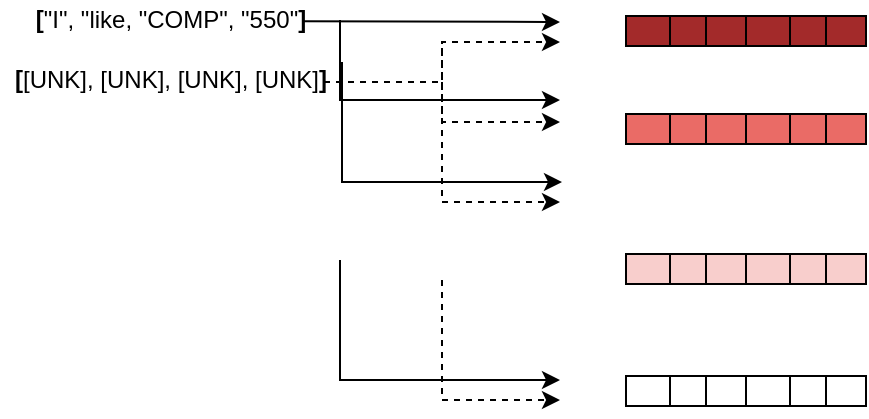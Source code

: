 <mxfile version="16.0.0" type="github">
  <diagram id="QT5HXqcPdxw1ZhrNKC44" name="Page-1">
    <mxGraphModel dx="474" dy="251" grid="1" gridSize="10" guides="1" tooltips="1" connect="1" arrows="1" fold="1" page="1" pageScale="1" pageWidth="850" pageHeight="1100" math="0" shadow="0">
      <root>
        <mxCell id="0" />
        <mxCell id="1" parent="0" />
        <mxCell id="CAJ3K_saDDMzuhq5K5YT-2" value="&lt;b&gt;[&lt;/b&gt;&quot;I&quot;, &quot;like, &quot;COMP&quot;, &quot;550&quot;&lt;b&gt;]&lt;/b&gt;" style="text;html=1;align=center;verticalAlign=middle;resizable=0;points=[];autosize=1;strokeColor=none;fillColor=none;" vertex="1" parent="1">
          <mxGeometry x="20" y="60" width="150" height="20" as="geometry" />
        </mxCell>
        <mxCell id="CAJ3K_saDDMzuhq5K5YT-3" value="&lt;b&gt;[&lt;/b&gt;[UNK], [UNK], [UNK], [UNK]&lt;b&gt;]&lt;/b&gt;" style="text;html=1;align=center;verticalAlign=middle;resizable=0;points=[];autosize=1;strokeColor=none;fillColor=none;" vertex="1" parent="1">
          <mxGeometry x="10" y="90" width="170" height="20" as="geometry" />
        </mxCell>
        <mxCell id="CAJ3K_saDDMzuhq5K5YT-6" value="" style="endArrow=classic;html=1;rounded=0;" edge="1" parent="1">
          <mxGeometry width="50" height="50" relative="1" as="geometry">
            <mxPoint x="161" y="70.6" as="sourcePoint" />
            <mxPoint x="290" y="71" as="targetPoint" />
            <Array as="points" />
          </mxGeometry>
        </mxCell>
        <mxCell id="CAJ3K_saDDMzuhq5K5YT-9" value="" style="edgeStyle=elbowEdgeStyle;elbow=vertical;endArrow=classic;html=1;rounded=0;" edge="1" parent="1">
          <mxGeometry width="50" height="50" relative="1" as="geometry">
            <mxPoint x="180" y="70" as="sourcePoint" />
            <mxPoint x="290" y="110" as="targetPoint" />
            <Array as="points">
              <mxPoint x="180" y="110" />
            </Array>
          </mxGeometry>
        </mxCell>
        <mxCell id="CAJ3K_saDDMzuhq5K5YT-10" value="" style="edgeStyle=elbowEdgeStyle;elbow=horizontal;endArrow=classic;html=1;rounded=0;dashed=1;" edge="1" parent="1">
          <mxGeometry width="50" height="50" relative="1" as="geometry">
            <mxPoint x="172" y="101" as="sourcePoint" />
            <mxPoint x="290" y="81" as="targetPoint" />
            <Array as="points" />
          </mxGeometry>
        </mxCell>
        <mxCell id="CAJ3K_saDDMzuhq5K5YT-12" value="" style="edgeStyle=segmentEdgeStyle;endArrow=classic;html=1;rounded=0;" edge="1" parent="1">
          <mxGeometry width="50" height="50" relative="1" as="geometry">
            <mxPoint x="181" y="91" as="sourcePoint" />
            <mxPoint x="291" y="151" as="targetPoint" />
            <Array as="points">
              <mxPoint x="181" y="151" />
              <mxPoint x="291" y="151" />
            </Array>
          </mxGeometry>
        </mxCell>
        <mxCell id="CAJ3K_saDDMzuhq5K5YT-78" value="" style="shape=table;startSize=0;container=1;collapsible=0;childLayout=tableLayout;fontFamily=Helvetica;fontSize=12;fontColor=default;strokeColor=default;fillColor=#A32A2A;" vertex="1" parent="1">
          <mxGeometry x="323" y="68" width="120" height="15" as="geometry" />
        </mxCell>
        <mxCell id="CAJ3K_saDDMzuhq5K5YT-79" value="" style="shape=partialRectangle;collapsible=0;dropTarget=0;pointerEvents=0;fillColor=none;top=0;left=0;bottom=0;right=0;points=[[0,0.5],[1,0.5]];portConstraint=eastwest;fontFamily=Helvetica;fontSize=12;fontColor=default;startSize=0;strokeColor=default;" vertex="1" parent="CAJ3K_saDDMzuhq5K5YT-78">
          <mxGeometry width="120" height="15" as="geometry" />
        </mxCell>
        <mxCell id="CAJ3K_saDDMzuhq5K5YT-80" value="" style="shape=partialRectangle;html=1;whiteSpace=wrap;connectable=0;overflow=hidden;fillColor=none;top=0;left=0;bottom=0;right=0;pointerEvents=1;fontFamily=Helvetica;fontSize=12;fontColor=default;startSize=0;strokeColor=default;" vertex="1" parent="CAJ3K_saDDMzuhq5K5YT-79">
          <mxGeometry width="22" height="15" as="geometry">
            <mxRectangle width="22" height="15" as="alternateBounds" />
          </mxGeometry>
        </mxCell>
        <mxCell id="CAJ3K_saDDMzuhq5K5YT-81" value="" style="shape=partialRectangle;html=1;whiteSpace=wrap;connectable=0;overflow=hidden;fillColor=none;top=0;left=0;bottom=0;right=0;pointerEvents=1;fontFamily=Helvetica;fontSize=12;fontColor=default;startSize=0;strokeColor=default;" vertex="1" parent="CAJ3K_saDDMzuhq5K5YT-79">
          <mxGeometry x="22" width="18" height="15" as="geometry">
            <mxRectangle width="18" height="15" as="alternateBounds" />
          </mxGeometry>
        </mxCell>
        <mxCell id="CAJ3K_saDDMzuhq5K5YT-82" value="" style="shape=partialRectangle;html=1;whiteSpace=wrap;connectable=0;overflow=hidden;fillColor=none;top=0;left=0;bottom=0;right=0;pointerEvents=1;fontFamily=Helvetica;fontSize=12;fontColor=default;startSize=0;strokeColor=default;" vertex="1" parent="CAJ3K_saDDMzuhq5K5YT-79">
          <mxGeometry x="40" width="20" height="15" as="geometry">
            <mxRectangle width="20" height="15" as="alternateBounds" />
          </mxGeometry>
        </mxCell>
        <mxCell id="CAJ3K_saDDMzuhq5K5YT-83" value="" style="shape=partialRectangle;html=1;whiteSpace=wrap;connectable=0;overflow=hidden;fillColor=none;top=0;left=0;bottom=0;right=0;pointerEvents=1;fontFamily=Helvetica;fontSize=12;fontColor=default;startSize=0;strokeColor=default;" vertex="1" parent="CAJ3K_saDDMzuhq5K5YT-79">
          <mxGeometry x="60" width="22" height="15" as="geometry">
            <mxRectangle width="22" height="15" as="alternateBounds" />
          </mxGeometry>
        </mxCell>
        <mxCell id="CAJ3K_saDDMzuhq5K5YT-84" value="" style="shape=partialRectangle;html=1;whiteSpace=wrap;connectable=0;overflow=hidden;fillColor=none;top=0;left=0;bottom=0;right=0;pointerEvents=1;fontFamily=Helvetica;fontSize=12;fontColor=default;startSize=0;strokeColor=default;" vertex="1" parent="CAJ3K_saDDMzuhq5K5YT-79">
          <mxGeometry x="82" width="18" height="15" as="geometry">
            <mxRectangle width="18" height="15" as="alternateBounds" />
          </mxGeometry>
        </mxCell>
        <mxCell id="CAJ3K_saDDMzuhq5K5YT-85" value="" style="shape=partialRectangle;html=1;whiteSpace=wrap;connectable=0;overflow=hidden;fillColor=none;top=0;left=0;bottom=0;right=0;pointerEvents=1;fontFamily=Helvetica;fontSize=12;fontColor=default;startSize=0;strokeColor=default;" vertex="1" parent="CAJ3K_saDDMzuhq5K5YT-79">
          <mxGeometry x="100" width="20" height="15" as="geometry">
            <mxRectangle width="20" height="15" as="alternateBounds" />
          </mxGeometry>
        </mxCell>
        <mxCell id="CAJ3K_saDDMzuhq5K5YT-87" value="" style="edgeStyle=elbowEdgeStyle;elbow=horizontal;endArrow=classic;html=1;rounded=0;dashed=1;" edge="1" parent="1">
          <mxGeometry width="50" height="50" relative="1" as="geometry">
            <mxPoint x="231" y="84" as="sourcePoint" />
            <mxPoint x="290" y="121" as="targetPoint" />
            <Array as="points">
              <mxPoint x="231" y="121" />
            </Array>
          </mxGeometry>
        </mxCell>
        <mxCell id="CAJ3K_saDDMzuhq5K5YT-88" value="" style="edgeStyle=elbowEdgeStyle;elbow=horizontal;endArrow=classic;html=1;rounded=0;dashed=1;" edge="1" parent="1">
          <mxGeometry width="50" height="50" relative="1" as="geometry">
            <mxPoint x="231" y="101.0" as="sourcePoint" />
            <mxPoint x="290" y="161" as="targetPoint" />
            <Array as="points">
              <mxPoint x="231" y="161" />
            </Array>
          </mxGeometry>
        </mxCell>
        <mxCell id="CAJ3K_saDDMzuhq5K5YT-89" value="" style="edgeStyle=elbowEdgeStyle;elbow=horizontal;endArrow=classic;html=1;rounded=0;dashed=1;" edge="1" parent="1">
          <mxGeometry width="50" height="50" relative="1" as="geometry">
            <mxPoint x="231" y="200" as="sourcePoint" />
            <mxPoint x="290.0" y="260" as="targetPoint" />
            <Array as="points">
              <mxPoint x="231" y="260" />
            </Array>
          </mxGeometry>
        </mxCell>
        <mxCell id="CAJ3K_saDDMzuhq5K5YT-90" value="" style="edgeStyle=segmentEdgeStyle;endArrow=classic;html=1;rounded=0;" edge="1" parent="1">
          <mxGeometry width="50" height="50" relative="1" as="geometry">
            <mxPoint x="180.0" y="190" as="sourcePoint" />
            <mxPoint x="290" y="250" as="targetPoint" />
            <Array as="points">
              <mxPoint x="180" y="250" />
              <mxPoint x="290" y="250" />
            </Array>
          </mxGeometry>
        </mxCell>
        <mxCell id="CAJ3K_saDDMzuhq5K5YT-116" value="" style="shape=table;startSize=0;container=1;collapsible=0;childLayout=tableLayout;fontFamily=Helvetica;fontSize=12;fontColor=default;strokeColor=default;fillColor=#EA6B66;" vertex="1" parent="1">
          <mxGeometry x="323" y="117" width="120" height="15" as="geometry" />
        </mxCell>
        <mxCell id="CAJ3K_saDDMzuhq5K5YT-117" value="" style="shape=partialRectangle;collapsible=0;dropTarget=0;pointerEvents=0;fillColor=none;top=0;left=0;bottom=0;right=0;points=[[0,0.5],[1,0.5]];portConstraint=eastwest;fontFamily=Helvetica;fontSize=12;fontColor=default;startSize=0;strokeColor=default;" vertex="1" parent="CAJ3K_saDDMzuhq5K5YT-116">
          <mxGeometry width="120" height="15" as="geometry" />
        </mxCell>
        <mxCell id="CAJ3K_saDDMzuhq5K5YT-118" value="&lt;br&gt;" style="shape=partialRectangle;html=1;whiteSpace=wrap;connectable=0;overflow=hidden;fillColor=none;top=0;left=0;bottom=0;right=0;pointerEvents=1;fontFamily=Helvetica;fontSize=12;fontColor=default;startSize=0;strokeColor=default;" vertex="1" parent="CAJ3K_saDDMzuhq5K5YT-117">
          <mxGeometry width="22" height="15" as="geometry">
            <mxRectangle width="22" height="15" as="alternateBounds" />
          </mxGeometry>
        </mxCell>
        <mxCell id="CAJ3K_saDDMzuhq5K5YT-119" value="" style="shape=partialRectangle;html=1;whiteSpace=wrap;connectable=0;overflow=hidden;fillColor=none;top=0;left=0;bottom=0;right=0;pointerEvents=1;fontFamily=Helvetica;fontSize=12;fontColor=default;startSize=0;strokeColor=default;" vertex="1" parent="CAJ3K_saDDMzuhq5K5YT-117">
          <mxGeometry x="22" width="18" height="15" as="geometry">
            <mxRectangle width="18" height="15" as="alternateBounds" />
          </mxGeometry>
        </mxCell>
        <mxCell id="CAJ3K_saDDMzuhq5K5YT-120" value="" style="shape=partialRectangle;html=1;whiteSpace=wrap;connectable=0;overflow=hidden;fillColor=none;top=0;left=0;bottom=0;right=0;pointerEvents=1;fontFamily=Helvetica;fontSize=12;fontColor=default;startSize=0;strokeColor=default;" vertex="1" parent="CAJ3K_saDDMzuhq5K5YT-117">
          <mxGeometry x="40" width="20" height="15" as="geometry">
            <mxRectangle width="20" height="15" as="alternateBounds" />
          </mxGeometry>
        </mxCell>
        <mxCell id="CAJ3K_saDDMzuhq5K5YT-121" value="" style="shape=partialRectangle;html=1;whiteSpace=wrap;connectable=0;overflow=hidden;fillColor=none;top=0;left=0;bottom=0;right=0;pointerEvents=1;fontFamily=Helvetica;fontSize=12;fontColor=default;startSize=0;strokeColor=default;" vertex="1" parent="CAJ3K_saDDMzuhq5K5YT-117">
          <mxGeometry x="60" width="22" height="15" as="geometry">
            <mxRectangle width="22" height="15" as="alternateBounds" />
          </mxGeometry>
        </mxCell>
        <mxCell id="CAJ3K_saDDMzuhq5K5YT-122" value="" style="shape=partialRectangle;html=1;whiteSpace=wrap;connectable=0;overflow=hidden;fillColor=none;top=0;left=0;bottom=0;right=0;pointerEvents=1;fontFamily=Helvetica;fontSize=12;fontColor=default;startSize=0;strokeColor=default;" vertex="1" parent="CAJ3K_saDDMzuhq5K5YT-117">
          <mxGeometry x="82" width="18" height="15" as="geometry">
            <mxRectangle width="18" height="15" as="alternateBounds" />
          </mxGeometry>
        </mxCell>
        <mxCell id="CAJ3K_saDDMzuhq5K5YT-123" value="" style="shape=partialRectangle;html=1;whiteSpace=wrap;connectable=0;overflow=hidden;fillColor=none;top=0;left=0;bottom=0;right=0;pointerEvents=1;fontFamily=Helvetica;fontSize=12;fontColor=default;startSize=0;strokeColor=default;" vertex="1" parent="CAJ3K_saDDMzuhq5K5YT-117">
          <mxGeometry x="100" width="20" height="15" as="geometry">
            <mxRectangle width="20" height="15" as="alternateBounds" />
          </mxGeometry>
        </mxCell>
        <mxCell id="CAJ3K_saDDMzuhq5K5YT-124" value="" style="shape=table;startSize=0;container=1;collapsible=0;childLayout=tableLayout;fontFamily=Helvetica;fontSize=12;fontColor=default;strokeColor=default;fillColor=#F8CECC;" vertex="1" parent="1">
          <mxGeometry x="323" y="187" width="120" height="15" as="geometry" />
        </mxCell>
        <mxCell id="CAJ3K_saDDMzuhq5K5YT-125" value="" style="shape=partialRectangle;collapsible=0;dropTarget=0;pointerEvents=0;fillColor=none;top=0;left=0;bottom=0;right=0;points=[[0,0.5],[1,0.5]];portConstraint=eastwest;fontFamily=Helvetica;fontSize=12;fontColor=default;startSize=0;strokeColor=default;" vertex="1" parent="CAJ3K_saDDMzuhq5K5YT-124">
          <mxGeometry width="120" height="15" as="geometry" />
        </mxCell>
        <mxCell id="CAJ3K_saDDMzuhq5K5YT-126" value="" style="shape=partialRectangle;html=1;whiteSpace=wrap;connectable=0;overflow=hidden;fillColor=none;top=0;left=0;bottom=0;right=0;pointerEvents=1;fontFamily=Helvetica;fontSize=12;fontColor=default;startSize=0;strokeColor=default;" vertex="1" parent="CAJ3K_saDDMzuhq5K5YT-125">
          <mxGeometry width="22" height="15" as="geometry">
            <mxRectangle width="22" height="15" as="alternateBounds" />
          </mxGeometry>
        </mxCell>
        <mxCell id="CAJ3K_saDDMzuhq5K5YT-127" value="" style="shape=partialRectangle;html=1;whiteSpace=wrap;connectable=0;overflow=hidden;fillColor=none;top=0;left=0;bottom=0;right=0;pointerEvents=1;fontFamily=Helvetica;fontSize=12;fontColor=default;startSize=0;strokeColor=default;" vertex="1" parent="CAJ3K_saDDMzuhq5K5YT-125">
          <mxGeometry x="22" width="18" height="15" as="geometry">
            <mxRectangle width="18" height="15" as="alternateBounds" />
          </mxGeometry>
        </mxCell>
        <mxCell id="CAJ3K_saDDMzuhq5K5YT-128" value="" style="shape=partialRectangle;html=1;whiteSpace=wrap;connectable=0;overflow=hidden;fillColor=none;top=0;left=0;bottom=0;right=0;pointerEvents=1;fontFamily=Helvetica;fontSize=12;fontColor=default;startSize=0;strokeColor=default;" vertex="1" parent="CAJ3K_saDDMzuhq5K5YT-125">
          <mxGeometry x="40" width="20" height="15" as="geometry">
            <mxRectangle width="20" height="15" as="alternateBounds" />
          </mxGeometry>
        </mxCell>
        <mxCell id="CAJ3K_saDDMzuhq5K5YT-129" value="" style="shape=partialRectangle;html=1;whiteSpace=wrap;connectable=0;overflow=hidden;fillColor=none;top=0;left=0;bottom=0;right=0;pointerEvents=1;fontFamily=Helvetica;fontSize=12;fontColor=default;startSize=0;strokeColor=default;" vertex="1" parent="CAJ3K_saDDMzuhq5K5YT-125">
          <mxGeometry x="60" width="22" height="15" as="geometry">
            <mxRectangle width="22" height="15" as="alternateBounds" />
          </mxGeometry>
        </mxCell>
        <mxCell id="CAJ3K_saDDMzuhq5K5YT-130" value="" style="shape=partialRectangle;html=1;whiteSpace=wrap;connectable=0;overflow=hidden;fillColor=none;top=0;left=0;bottom=0;right=0;pointerEvents=1;fontFamily=Helvetica;fontSize=12;fontColor=default;startSize=0;strokeColor=default;" vertex="1" parent="CAJ3K_saDDMzuhq5K5YT-125">
          <mxGeometry x="82" width="18" height="15" as="geometry">
            <mxRectangle width="18" height="15" as="alternateBounds" />
          </mxGeometry>
        </mxCell>
        <mxCell id="CAJ3K_saDDMzuhq5K5YT-131" value="" style="shape=partialRectangle;html=1;whiteSpace=wrap;connectable=0;overflow=hidden;fillColor=none;top=0;left=0;bottom=0;right=0;pointerEvents=1;fontFamily=Helvetica;fontSize=12;fontColor=default;startSize=0;strokeColor=default;" vertex="1" parent="CAJ3K_saDDMzuhq5K5YT-125">
          <mxGeometry x="100" width="20" height="15" as="geometry">
            <mxRectangle width="20" height="15" as="alternateBounds" />
          </mxGeometry>
        </mxCell>
        <mxCell id="CAJ3K_saDDMzuhq5K5YT-132" value="" style="shape=table;startSize=0;container=1;collapsible=0;childLayout=tableLayout;fontFamily=Helvetica;fontSize=12;fontColor=default;strokeColor=default;fillColor=#FFFFFF;" vertex="1" parent="1">
          <mxGeometry x="323" y="248" width="120" height="15" as="geometry" />
        </mxCell>
        <mxCell id="CAJ3K_saDDMzuhq5K5YT-133" value="" style="shape=partialRectangle;collapsible=0;dropTarget=0;pointerEvents=0;fillColor=none;top=0;left=0;bottom=0;right=0;points=[[0,0.5],[1,0.5]];portConstraint=eastwest;fontFamily=Helvetica;fontSize=12;fontColor=default;startSize=0;strokeColor=default;" vertex="1" parent="CAJ3K_saDDMzuhq5K5YT-132">
          <mxGeometry width="120" height="15" as="geometry" />
        </mxCell>
        <mxCell id="CAJ3K_saDDMzuhq5K5YT-134" value="" style="shape=partialRectangle;html=1;whiteSpace=wrap;connectable=0;overflow=hidden;fillColor=none;top=0;left=0;bottom=0;right=0;pointerEvents=1;fontFamily=Helvetica;fontSize=12;fontColor=default;startSize=0;strokeColor=default;" vertex="1" parent="CAJ3K_saDDMzuhq5K5YT-133">
          <mxGeometry width="22" height="15" as="geometry">
            <mxRectangle width="22" height="15" as="alternateBounds" />
          </mxGeometry>
        </mxCell>
        <mxCell id="CAJ3K_saDDMzuhq5K5YT-135" value="" style="shape=partialRectangle;html=1;whiteSpace=wrap;connectable=0;overflow=hidden;fillColor=none;top=0;left=0;bottom=0;right=0;pointerEvents=1;fontFamily=Helvetica;fontSize=12;fontColor=default;startSize=0;strokeColor=default;" vertex="1" parent="CAJ3K_saDDMzuhq5K5YT-133">
          <mxGeometry x="22" width="18" height="15" as="geometry">
            <mxRectangle width="18" height="15" as="alternateBounds" />
          </mxGeometry>
        </mxCell>
        <mxCell id="CAJ3K_saDDMzuhq5K5YT-136" value="" style="shape=partialRectangle;html=1;whiteSpace=wrap;connectable=0;overflow=hidden;fillColor=none;top=0;left=0;bottom=0;right=0;pointerEvents=1;fontFamily=Helvetica;fontSize=12;fontColor=default;startSize=0;strokeColor=default;" vertex="1" parent="CAJ3K_saDDMzuhq5K5YT-133">
          <mxGeometry x="40" width="20" height="15" as="geometry">
            <mxRectangle width="20" height="15" as="alternateBounds" />
          </mxGeometry>
        </mxCell>
        <mxCell id="CAJ3K_saDDMzuhq5K5YT-137" value="" style="shape=partialRectangle;html=1;whiteSpace=wrap;connectable=0;overflow=hidden;fillColor=none;top=0;left=0;bottom=0;right=0;pointerEvents=1;fontFamily=Helvetica;fontSize=12;fontColor=default;startSize=0;strokeColor=default;" vertex="1" parent="CAJ3K_saDDMzuhq5K5YT-133">
          <mxGeometry x="60" width="22" height="15" as="geometry">
            <mxRectangle width="22" height="15" as="alternateBounds" />
          </mxGeometry>
        </mxCell>
        <mxCell id="CAJ3K_saDDMzuhq5K5YT-138" value="" style="shape=partialRectangle;html=1;whiteSpace=wrap;connectable=0;overflow=hidden;fillColor=none;top=0;left=0;bottom=0;right=0;pointerEvents=1;fontFamily=Helvetica;fontSize=12;fontColor=default;startSize=0;strokeColor=default;" vertex="1" parent="CAJ3K_saDDMzuhq5K5YT-133">
          <mxGeometry x="82" width="18" height="15" as="geometry">
            <mxRectangle width="18" height="15" as="alternateBounds" />
          </mxGeometry>
        </mxCell>
        <mxCell id="CAJ3K_saDDMzuhq5K5YT-139" value="" style="shape=partialRectangle;html=1;whiteSpace=wrap;connectable=0;overflow=hidden;fillColor=none;top=0;left=0;bottom=0;right=0;pointerEvents=1;fontFamily=Helvetica;fontSize=12;fontColor=default;startSize=0;strokeColor=default;" vertex="1" parent="CAJ3K_saDDMzuhq5K5YT-133">
          <mxGeometry x="100" width="20" height="15" as="geometry">
            <mxRectangle width="20" height="15" as="alternateBounds" />
          </mxGeometry>
        </mxCell>
      </root>
    </mxGraphModel>
  </diagram>
</mxfile>
